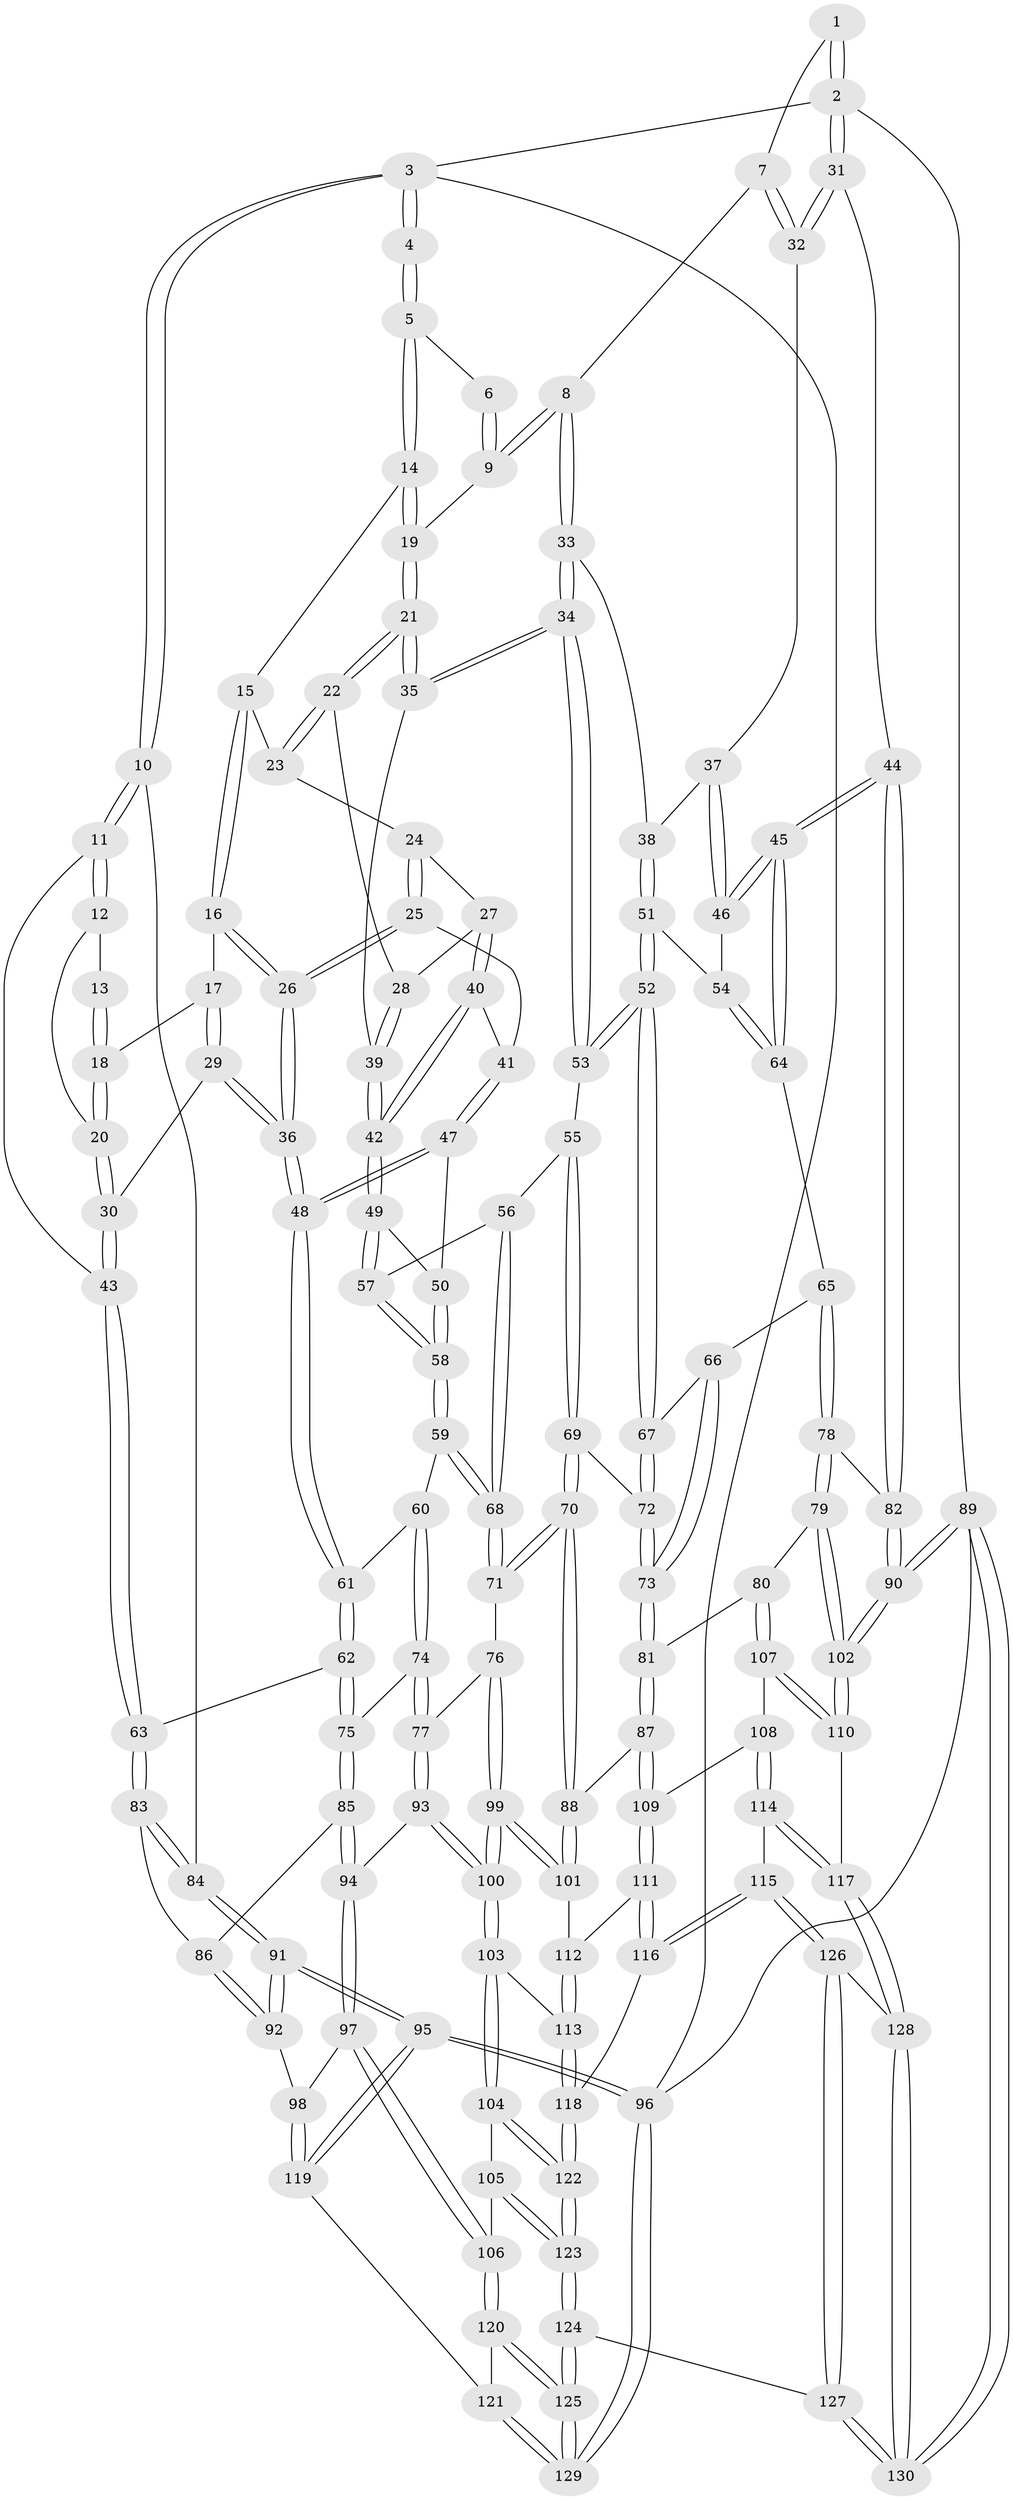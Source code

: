 // coarse degree distribution, {4: 0.4533333333333333, 6: 0.14666666666666667, 5: 0.28, 3: 0.12}
// Generated by graph-tools (version 1.1) at 2025/42/03/06/25 10:42:31]
// undirected, 130 vertices, 322 edges
graph export_dot {
graph [start="1"]
  node [color=gray90,style=filled];
  1 [pos="+0.8752461142872279+0"];
  2 [pos="+1+0"];
  3 [pos="+0+0"];
  4 [pos="+0.20349155979228636+0"];
  5 [pos="+0.3769663830503651+0"];
  6 [pos="+0.6451196085998453+0"];
  7 [pos="+0.8042074969562384+0.08006669378897871"];
  8 [pos="+0.7114557775570792+0.1193467505664699"];
  9 [pos="+0.6691349774428402+0.10849669557305128"];
  10 [pos="+0+0.24512936530625237"];
  11 [pos="+0+0.242109609035383"];
  12 [pos="+0.08188753280441848+0.07081335804126589"];
  13 [pos="+0.1288259728260956+0.004160863191818057"];
  14 [pos="+0.3869488616261406+0"];
  15 [pos="+0.3857648301236929+0"];
  16 [pos="+0.27464512471238994+0.13739051549087578"];
  17 [pos="+0.24618109257645218+0.14068465686866674"];
  18 [pos="+0.197363430927781+0.1401239559396734"];
  19 [pos="+0.6517148508404983+0.11069437786511714"];
  20 [pos="+0.1398311631244368+0.19146460445028118"];
  21 [pos="+0.5796784129894836+0.16972873968942317"];
  22 [pos="+0.5630932553957236+0.1678293254169447"];
  23 [pos="+0.40564713738512315+0"];
  24 [pos="+0.4083675228765984+0.00935566212603404"];
  25 [pos="+0.3651944625674727+0.24144195468808238"];
  26 [pos="+0.31202947213839155+0.24107280496142933"];
  27 [pos="+0.45933242549576725+0.19182018579426635"];
  28 [pos="+0.5080989788993218+0.19247820319080722"];
  29 [pos="+0.1777547255704854+0.28816820859986864"];
  30 [pos="+0.10984643546317809+0.2761125517447494"];
  31 [pos="+1+0.21431111798504018"];
  32 [pos="+0.8634315805184024+0.13012761843223267"];
  33 [pos="+0.7199901412574874+0.24837415475986488"];
  34 [pos="+0.6326722490745462+0.3028280286316177"];
  35 [pos="+0.6040718819126446+0.2853861817686629"];
  36 [pos="+0.2477201946941212+0.30672743632008065"];
  37 [pos="+0.8247106797518202+0.24311708446873573"];
  38 [pos="+0.7299962229976069+0.25370728956841143"];
  39 [pos="+0.5173975582962723+0.3046850496302006"];
  40 [pos="+0.4153866577420634+0.24104153824868627"];
  41 [pos="+0.3652318660539661+0.24145475641654685"];
  42 [pos="+0.4883957858437179+0.32219085212897447"];
  43 [pos="+0.0885067713335947+0.2847856771919629"];
  44 [pos="+1+0.3128455074333541"];
  45 [pos="+1+0.31783544101047906"];
  46 [pos="+0.8672108009632667+0.31049650300746856"];
  47 [pos="+0.3851822455688824+0.34820400911837424"];
  48 [pos="+0.2556673684319816+0.32954356498939874"];
  49 [pos="+0.4828729068343199+0.3418690499424152"];
  50 [pos="+0.38878493519631957+0.3530596964282666"];
  51 [pos="+0.7910493788490438+0.3744578687920719"];
  52 [pos="+0.7297144023096042+0.427700215230279"];
  53 [pos="+0.6501904226774197+0.39329738698837696"];
  54 [pos="+0.7912825106355367+0.37441116285109777"];
  55 [pos="+0.5860725897665594+0.4370192988468844"];
  56 [pos="+0.5200790108676885+0.4318357866861922"];
  57 [pos="+0.49297671323961934+0.3962019849710243"];
  58 [pos="+0.35678802606834165+0.44194904692461773"];
  59 [pos="+0.3453160569316532+0.4534427230336341"];
  60 [pos="+0.3284899243179139+0.45949222535017265"];
  61 [pos="+0.26358155927930993+0.38074640958227685"];
  62 [pos="+0.12899811538546446+0.4735949848055399"];
  63 [pos="+0.12670480095357817+0.4732759097219617"];
  64 [pos="+0.9073260187780184+0.45849718747762336"];
  65 [pos="+0.8888011884528411+0.4893060643871122"];
  66 [pos="+0.7380292270427876+0.4546745947446024"];
  67 [pos="+0.7323248332614634+0.43986610693578276"];
  68 [pos="+0.476892353847272+0.5120181367104795"];
  69 [pos="+0.6071212914671373+0.5365429098051757"];
  70 [pos="+0.54840545414042+0.6379915389319211"];
  71 [pos="+0.48555667518392615+0.6058304364999968"];
  72 [pos="+0.6184636745963574+0.5354167351423483"];
  73 [pos="+0.7488165675859251+0.5580451938430686"];
  74 [pos="+0.30000548880963596+0.5376496143699702"];
  75 [pos="+0.239706193407509+0.5485032756987286"];
  76 [pos="+0.42546938012264707+0.6183789586730891"];
  77 [pos="+0.3045040236274315+0.543497066440901"];
  78 [pos="+0.8612755661077883+0.6179044222909541"];
  79 [pos="+0.8486751539125884+0.6329677344578909"];
  80 [pos="+0.8359012420679193+0.6323953073093198"];
  81 [pos="+0.7638837613572731+0.5888841638161093"];
  82 [pos="+1+0.5071198722171993"];
  83 [pos="+0.08509708213623823+0.5013405148587543"];
  84 [pos="+0+0.41118464707276386"];
  85 [pos="+0.18877649048031314+0.6314125926859158"];
  86 [pos="+0.07962875988398789+0.5606021371754082"];
  87 [pos="+0.5881030326359238+0.6707226833641033"];
  88 [pos="+0.5496054533115154+0.6398401946319089"];
  89 [pos="+1+1"];
  90 [pos="+1+1"];
  91 [pos="+0+0.6565737646209766"];
  92 [pos="+0.01811919082409612+0.6654582474627905"];
  93 [pos="+0.29115127361952325+0.6941330770562772"];
  94 [pos="+0.18391684723581708+0.6807100830145673"];
  95 [pos="+0+0.8820429092607416"];
  96 [pos="+0+1"];
  97 [pos="+0.13843147108606935+0.7295281944964931"];
  98 [pos="+0.10829539507076003+0.7364974370325907"];
  99 [pos="+0.35886438784833746+0.7266720302393204"];
  100 [pos="+0.3428513155040172+0.7389947908340734"];
  101 [pos="+0.4679437141194233+0.7491295068193042"];
  102 [pos="+0.9916903306631089+0.8411274165486715"];
  103 [pos="+0.3380357554005363+0.7673517819661025"];
  104 [pos="+0.33331848707984996+0.7762833158716941"];
  105 [pos="+0.29426912164246294+0.8067749312528935"];
  106 [pos="+0.2507866958014938+0.8259435109901941"];
  107 [pos="+0.7380085683760674+0.7427604026972134"];
  108 [pos="+0.642991209008143+0.7335963100195617"];
  109 [pos="+0.5885423373733352+0.671789390136241"];
  110 [pos="+0.7775119460553516+0.8706571809558926"];
  111 [pos="+0.5418092995679553+0.7828446674445865"];
  112 [pos="+0.4719885565071006+0.7722429883057228"];
  113 [pos="+0.45902953767288+0.8163842062446438"];
  114 [pos="+0.6331834628350839+0.8561164068837606"];
  115 [pos="+0.5483893699276404+0.8703379540045906"];
  116 [pos="+0.5466194070220649+0.8689536312125611"];
  117 [pos="+0.7229804734813164+0.9160203843469105"];
  118 [pos="+0.47275777984658823+0.8540077094318844"];
  119 [pos="+0.06927508533829607+0.8426031306044723"];
  120 [pos="+0.20529459078900147+0.9520836020849857"];
  121 [pos="+0.09664523815875695+0.8902868645438453"];
  122 [pos="+0.4098017800402788+0.9004836083264326"];
  123 [pos="+0.3775429882220295+0.9830951479252078"];
  124 [pos="+0.3341309914400767+1"];
  125 [pos="+0.308061635364046+1"];
  126 [pos="+0.5376413992992213+0.9637897215987296"];
  127 [pos="+0.424899953055936+1"];
  128 [pos="+0.7182629426971696+0.9533136326324156"];
  129 [pos="+0+1"];
  130 [pos="+0.7481050235454189+1"];
  1 -- 2;
  1 -- 2;
  1 -- 7;
  2 -- 3;
  2 -- 31;
  2 -- 31;
  2 -- 89;
  3 -- 4;
  3 -- 4;
  3 -- 10;
  3 -- 10;
  3 -- 96;
  4 -- 5;
  4 -- 5;
  5 -- 6;
  5 -- 14;
  5 -- 14;
  6 -- 9;
  6 -- 9;
  7 -- 8;
  7 -- 32;
  7 -- 32;
  8 -- 9;
  8 -- 9;
  8 -- 33;
  8 -- 33;
  9 -- 19;
  10 -- 11;
  10 -- 11;
  10 -- 84;
  11 -- 12;
  11 -- 12;
  11 -- 43;
  12 -- 13;
  12 -- 20;
  13 -- 18;
  13 -- 18;
  14 -- 15;
  14 -- 19;
  14 -- 19;
  15 -- 16;
  15 -- 16;
  15 -- 23;
  16 -- 17;
  16 -- 26;
  16 -- 26;
  17 -- 18;
  17 -- 29;
  17 -- 29;
  18 -- 20;
  18 -- 20;
  19 -- 21;
  19 -- 21;
  20 -- 30;
  20 -- 30;
  21 -- 22;
  21 -- 22;
  21 -- 35;
  21 -- 35;
  22 -- 23;
  22 -- 23;
  22 -- 28;
  23 -- 24;
  24 -- 25;
  24 -- 25;
  24 -- 27;
  25 -- 26;
  25 -- 26;
  25 -- 41;
  26 -- 36;
  26 -- 36;
  27 -- 28;
  27 -- 40;
  27 -- 40;
  28 -- 39;
  28 -- 39;
  29 -- 30;
  29 -- 36;
  29 -- 36;
  30 -- 43;
  30 -- 43;
  31 -- 32;
  31 -- 32;
  31 -- 44;
  32 -- 37;
  33 -- 34;
  33 -- 34;
  33 -- 38;
  34 -- 35;
  34 -- 35;
  34 -- 53;
  34 -- 53;
  35 -- 39;
  36 -- 48;
  36 -- 48;
  37 -- 38;
  37 -- 46;
  37 -- 46;
  38 -- 51;
  38 -- 51;
  39 -- 42;
  39 -- 42;
  40 -- 41;
  40 -- 42;
  40 -- 42;
  41 -- 47;
  41 -- 47;
  42 -- 49;
  42 -- 49;
  43 -- 63;
  43 -- 63;
  44 -- 45;
  44 -- 45;
  44 -- 82;
  44 -- 82;
  45 -- 46;
  45 -- 46;
  45 -- 64;
  45 -- 64;
  46 -- 54;
  47 -- 48;
  47 -- 48;
  47 -- 50;
  48 -- 61;
  48 -- 61;
  49 -- 50;
  49 -- 57;
  49 -- 57;
  50 -- 58;
  50 -- 58;
  51 -- 52;
  51 -- 52;
  51 -- 54;
  52 -- 53;
  52 -- 53;
  52 -- 67;
  52 -- 67;
  53 -- 55;
  54 -- 64;
  54 -- 64;
  55 -- 56;
  55 -- 69;
  55 -- 69;
  56 -- 57;
  56 -- 68;
  56 -- 68;
  57 -- 58;
  57 -- 58;
  58 -- 59;
  58 -- 59;
  59 -- 60;
  59 -- 68;
  59 -- 68;
  60 -- 61;
  60 -- 74;
  60 -- 74;
  61 -- 62;
  61 -- 62;
  62 -- 63;
  62 -- 75;
  62 -- 75;
  63 -- 83;
  63 -- 83;
  64 -- 65;
  65 -- 66;
  65 -- 78;
  65 -- 78;
  66 -- 67;
  66 -- 73;
  66 -- 73;
  67 -- 72;
  67 -- 72;
  68 -- 71;
  68 -- 71;
  69 -- 70;
  69 -- 70;
  69 -- 72;
  70 -- 71;
  70 -- 71;
  70 -- 88;
  70 -- 88;
  71 -- 76;
  72 -- 73;
  72 -- 73;
  73 -- 81;
  73 -- 81;
  74 -- 75;
  74 -- 77;
  74 -- 77;
  75 -- 85;
  75 -- 85;
  76 -- 77;
  76 -- 99;
  76 -- 99;
  77 -- 93;
  77 -- 93;
  78 -- 79;
  78 -- 79;
  78 -- 82;
  79 -- 80;
  79 -- 102;
  79 -- 102;
  80 -- 81;
  80 -- 107;
  80 -- 107;
  81 -- 87;
  81 -- 87;
  82 -- 90;
  82 -- 90;
  83 -- 84;
  83 -- 84;
  83 -- 86;
  84 -- 91;
  84 -- 91;
  85 -- 86;
  85 -- 94;
  85 -- 94;
  86 -- 92;
  86 -- 92;
  87 -- 88;
  87 -- 109;
  87 -- 109;
  88 -- 101;
  88 -- 101;
  89 -- 90;
  89 -- 90;
  89 -- 130;
  89 -- 130;
  89 -- 96;
  90 -- 102;
  90 -- 102;
  91 -- 92;
  91 -- 92;
  91 -- 95;
  91 -- 95;
  92 -- 98;
  93 -- 94;
  93 -- 100;
  93 -- 100;
  94 -- 97;
  94 -- 97;
  95 -- 96;
  95 -- 96;
  95 -- 119;
  95 -- 119;
  96 -- 129;
  96 -- 129;
  97 -- 98;
  97 -- 106;
  97 -- 106;
  98 -- 119;
  98 -- 119;
  99 -- 100;
  99 -- 100;
  99 -- 101;
  99 -- 101;
  100 -- 103;
  100 -- 103;
  101 -- 112;
  102 -- 110;
  102 -- 110;
  103 -- 104;
  103 -- 104;
  103 -- 113;
  104 -- 105;
  104 -- 122;
  104 -- 122;
  105 -- 106;
  105 -- 123;
  105 -- 123;
  106 -- 120;
  106 -- 120;
  107 -- 108;
  107 -- 110;
  107 -- 110;
  108 -- 109;
  108 -- 114;
  108 -- 114;
  109 -- 111;
  109 -- 111;
  110 -- 117;
  111 -- 112;
  111 -- 116;
  111 -- 116;
  112 -- 113;
  112 -- 113;
  113 -- 118;
  113 -- 118;
  114 -- 115;
  114 -- 117;
  114 -- 117;
  115 -- 116;
  115 -- 116;
  115 -- 126;
  115 -- 126;
  116 -- 118;
  117 -- 128;
  117 -- 128;
  118 -- 122;
  118 -- 122;
  119 -- 121;
  120 -- 121;
  120 -- 125;
  120 -- 125;
  121 -- 129;
  121 -- 129;
  122 -- 123;
  122 -- 123;
  123 -- 124;
  123 -- 124;
  124 -- 125;
  124 -- 125;
  124 -- 127;
  125 -- 129;
  125 -- 129;
  126 -- 127;
  126 -- 127;
  126 -- 128;
  127 -- 130;
  127 -- 130;
  128 -- 130;
  128 -- 130;
}
